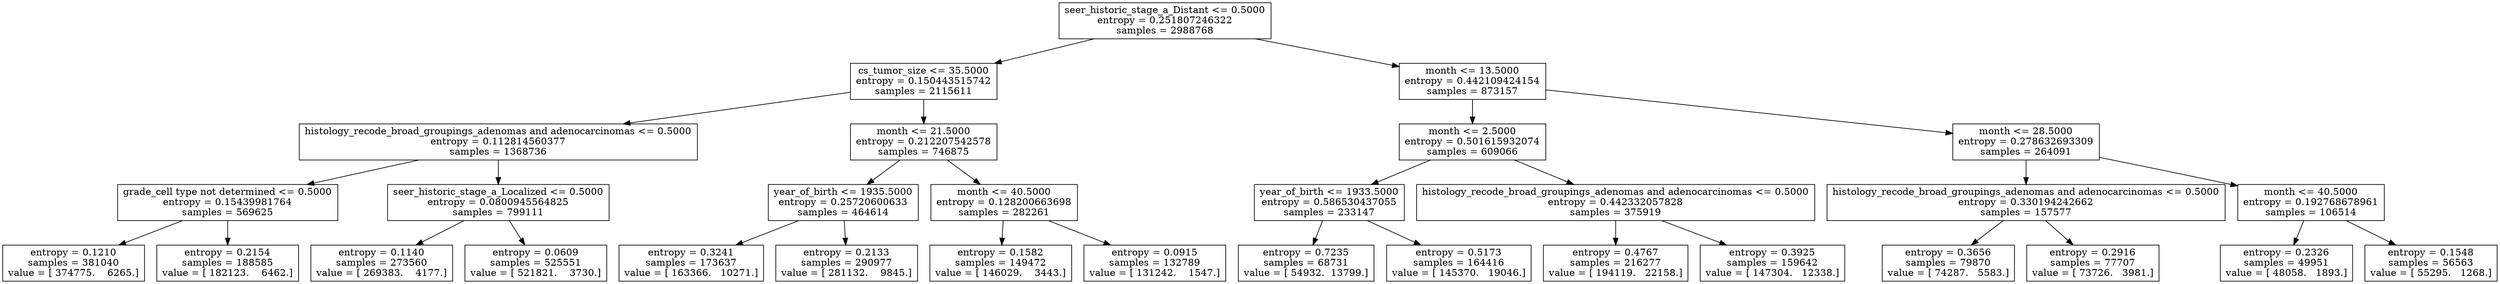 digraph Tree {
0 [label="seer_historic_stage_a_Distant <= 0.5000\nentropy = 0.251807246322\nsamples = 2988768", shape="box"] ;
1 [label="cs_tumor_size <= 35.5000\nentropy = 0.150443515742\nsamples = 2115611", shape="box"] ;
0 -> 1 ;
2 [label="histology_recode_broad_groupings_adenomas and adenocarcinomas <= 0.5000\nentropy = 0.112814560377\nsamples = 1368736", shape="box"] ;
1 -> 2 ;
3 [label="grade_cell type not determined <= 0.5000\nentropy = 0.15439981764\nsamples = 569625", shape="box"] ;
2 -> 3 ;
4 [label="entropy = 0.1210\nsamples = 381040\nvalue = [ 374775.    6265.]", shape="box"] ;
3 -> 4 ;
5 [label="entropy = 0.2154\nsamples = 188585\nvalue = [ 182123.    6462.]", shape="box"] ;
3 -> 5 ;
6 [label="seer_historic_stage_a_Localized <= 0.5000\nentropy = 0.0800945564825\nsamples = 799111", shape="box"] ;
2 -> 6 ;
7 [label="entropy = 0.1140\nsamples = 273560\nvalue = [ 269383.    4177.]", shape="box"] ;
6 -> 7 ;
8 [label="entropy = 0.0609\nsamples = 525551\nvalue = [ 521821.    3730.]", shape="box"] ;
6 -> 8 ;
9 [label="month <= 21.5000\nentropy = 0.212207542578\nsamples = 746875", shape="box"] ;
1 -> 9 ;
10 [label="year_of_birth <= 1935.5000\nentropy = 0.25720600633\nsamples = 464614", shape="box"] ;
9 -> 10 ;
11 [label="entropy = 0.3241\nsamples = 173637\nvalue = [ 163366.   10271.]", shape="box"] ;
10 -> 11 ;
12 [label="entropy = 0.2133\nsamples = 290977\nvalue = [ 281132.    9845.]", shape="box"] ;
10 -> 12 ;
13 [label="month <= 40.5000\nentropy = 0.128200663698\nsamples = 282261", shape="box"] ;
9 -> 13 ;
14 [label="entropy = 0.1582\nsamples = 149472\nvalue = [ 146029.    3443.]", shape="box"] ;
13 -> 14 ;
15 [label="entropy = 0.0915\nsamples = 132789\nvalue = [ 131242.    1547.]", shape="box"] ;
13 -> 15 ;
16 [label="month <= 13.5000\nentropy = 0.442109424154\nsamples = 873157", shape="box"] ;
0 -> 16 ;
17 [label="month <= 2.5000\nentropy = 0.501615932074\nsamples = 609066", shape="box"] ;
16 -> 17 ;
18 [label="year_of_birth <= 1933.5000\nentropy = 0.586530437055\nsamples = 233147", shape="box"] ;
17 -> 18 ;
19 [label="entropy = 0.7235\nsamples = 68731\nvalue = [ 54932.  13799.]", shape="box"] ;
18 -> 19 ;
20 [label="entropy = 0.5173\nsamples = 164416\nvalue = [ 145370.   19046.]", shape="box"] ;
18 -> 20 ;
21 [label="histology_recode_broad_groupings_adenomas and adenocarcinomas <= 0.5000\nentropy = 0.442332057828\nsamples = 375919", shape="box"] ;
17 -> 21 ;
22 [label="entropy = 0.4767\nsamples = 216277\nvalue = [ 194119.   22158.]", shape="box"] ;
21 -> 22 ;
23 [label="entropy = 0.3925\nsamples = 159642\nvalue = [ 147304.   12338.]", shape="box"] ;
21 -> 23 ;
24 [label="month <= 28.5000\nentropy = 0.278632693309\nsamples = 264091", shape="box"] ;
16 -> 24 ;
25 [label="histology_recode_broad_groupings_adenomas and adenocarcinomas <= 0.5000\nentropy = 0.330194242662\nsamples = 157577", shape="box"] ;
24 -> 25 ;
26 [label="entropy = 0.3656\nsamples = 79870\nvalue = [ 74287.   5583.]", shape="box"] ;
25 -> 26 ;
27 [label="entropy = 0.2916\nsamples = 77707\nvalue = [ 73726.   3981.]", shape="box"] ;
25 -> 27 ;
28 [label="month <= 40.5000\nentropy = 0.192768678961\nsamples = 106514", shape="box"] ;
24 -> 28 ;
29 [label="entropy = 0.2326\nsamples = 49951\nvalue = [ 48058.   1893.]", shape="box"] ;
28 -> 29 ;
30 [label="entropy = 0.1548\nsamples = 56563\nvalue = [ 55295.   1268.]", shape="box"] ;
28 -> 30 ;
}